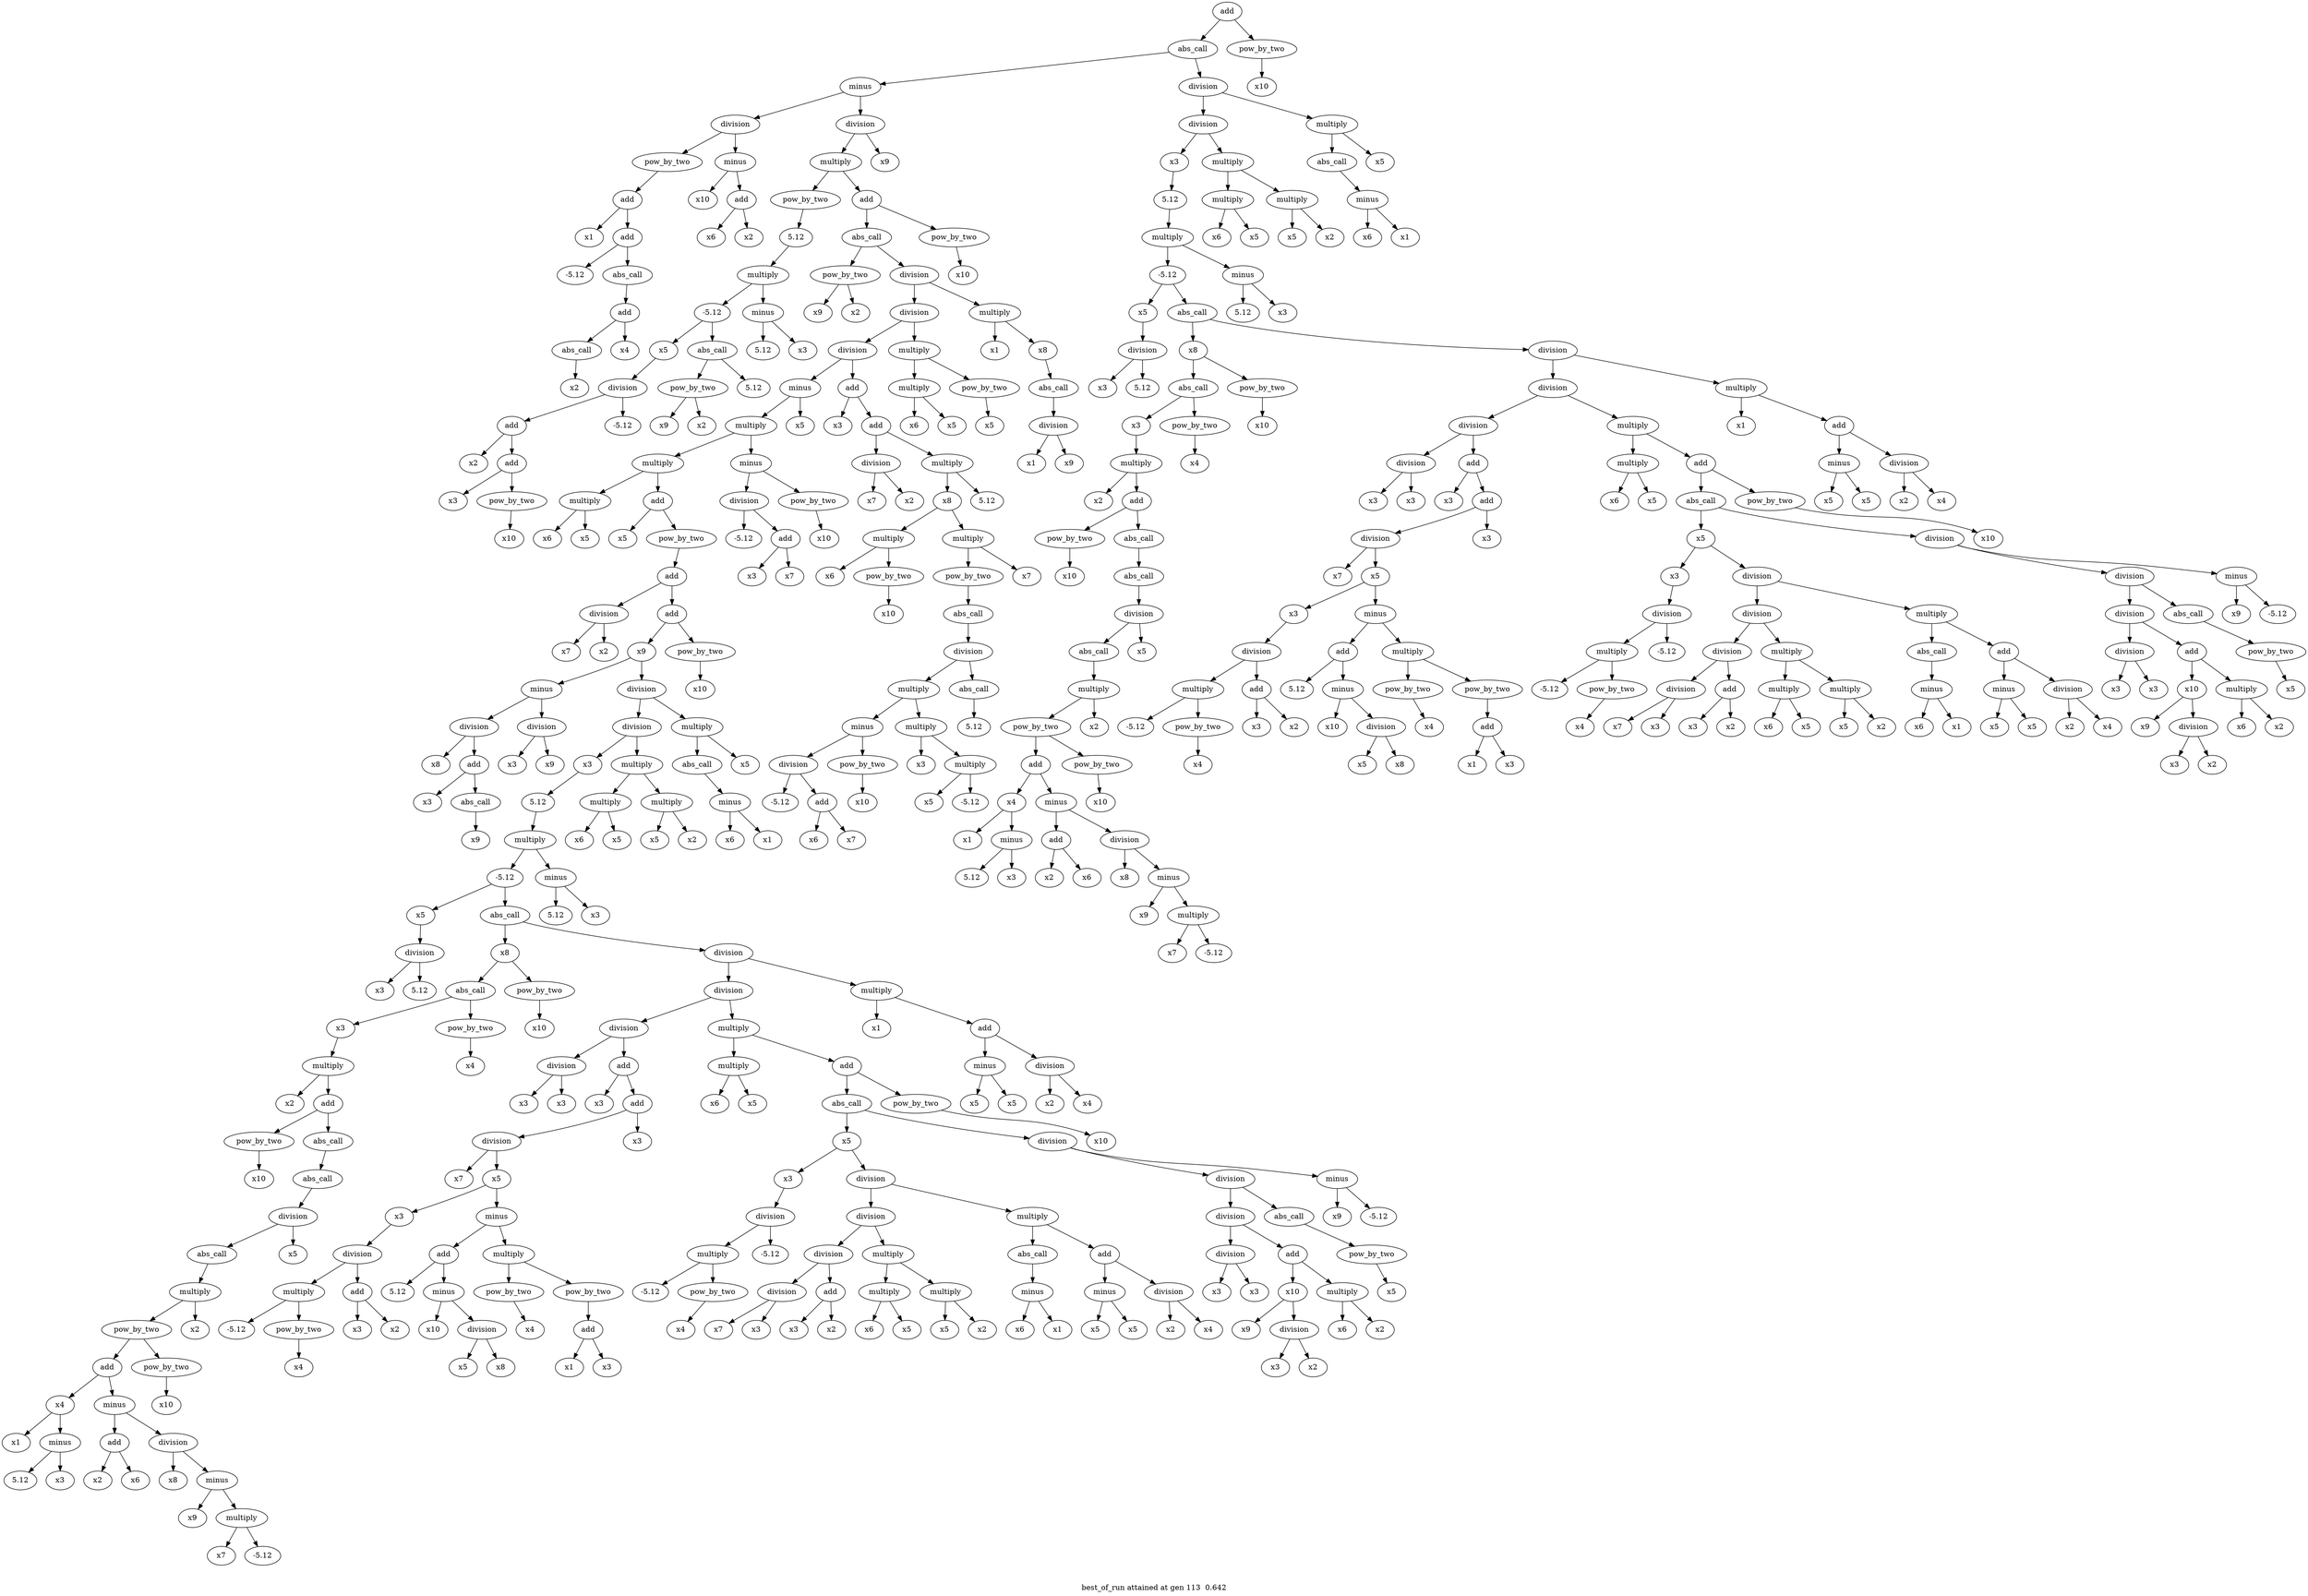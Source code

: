 digraph {
	graph [label="

best_of_run attained at gen 113  0.642"]
	0 [label=add]
	0 -> 1
	1 [label=abs_call]
	1 -> 2
	2 [label=minus]
	2 -> 3
	3 [label=division]
	3 -> 4
	4 [label=pow_by_two]
	4 -> 5
	5 [label=add]
	5 -> 6
	6 [label=x1]
	5 -> 7
	7 [label=add]
	7 -> 8
	8 [label=-5.12]
	7 -> 9
	9 [label=abs_call]
	9 -> 10
	10 [label=add]
	10 -> 11
	11 [label=abs_call]
	11 -> 12
	12 [label=x2]
	10 -> 13
	13 [label=x4]
	3 -> 14
	14 [label=minus]
	14 -> 15
	15 [label=x10]
	14 -> 16
	16 [label=add]
	16 -> 17
	17 [label=x6]
	16 -> 18
	18 [label=x2]
	2 -> 19
	19 [label=division]
	19 -> 20
	20 [label=multiply]
	20 -> 21
	21 [label=pow_by_two]
	21 -> 22
	22 [label=5.12]
	22 -> 23
	23 [label=multiply]
	23 -> 24
	24 [label=-5.12]
	24 -> 25
	25 [label=x5]
	25 -> 26
	26 [label=division]
	26 -> 27
	27 [label=add]
	27 -> 28
	28 [label=x2]
	27 -> 29
	29 [label=add]
	29 -> 30
	30 [label=x3]
	29 -> 31
	31 [label=pow_by_two]
	31 -> 32
	32 [label=x10]
	26 -> 33
	33 [label=-5.12]
	24 -> 34
	34 [label=abs_call]
	34 -> 35
	35 [label=pow_by_two]
	35 -> 36
	36 [label=x9]
	35 -> 37
	37 [label=x2]
	34 -> 38
	38 [label=5.12]
	23 -> 39
	39 [label=minus]
	39 -> 40
	40 [label=5.12]
	39 -> 41
	41 [label=x3]
	20 -> 42
	42 [label=add]
	42 -> 43
	43 [label=abs_call]
	43 -> 44
	44 [label=pow_by_two]
	44 -> 45
	45 [label=x9]
	44 -> 46
	46 [label=x2]
	43 -> 47
	47 [label=division]
	47 -> 48
	48 [label=division]
	48 -> 49
	49 [label=division]
	49 -> 50
	50 [label=minus]
	50 -> 51
	51 [label=multiply]
	51 -> 52
	52 [label=multiply]
	52 -> 53
	53 [label=multiply]
	53 -> 54
	54 [label=x6]
	53 -> 55
	55 [label=x5]
	52 -> 56
	56 [label=add]
	56 -> 57
	57 [label=x5]
	56 -> 58
	58 [label=pow_by_two]
	58 -> 59
	59 [label=add]
	59 -> 60
	60 [label=division]
	60 -> 61
	61 [label=x7]
	60 -> 62
	62 [label=x2]
	59 -> 63
	63 [label=add]
	63 -> 64
	64 [label=x9]
	64 -> 65
	65 [label=minus]
	65 -> 66
	66 [label=division]
	66 -> 67
	67 [label=x8]
	66 -> 68
	68 [label=add]
	68 -> 69
	69 [label=x3]
	68 -> 70
	70 [label=abs_call]
	70 -> 71
	71 [label=x9]
	65 -> 72
	72 [label=division]
	72 -> 73
	73 [label=x3]
	72 -> 74
	74 [label=x9]
	64 -> 75
	75 [label=division]
	75 -> 76
	76 [label=division]
	76 -> 77
	77 [label=x3]
	77 -> 78
	78 [label=5.12]
	78 -> 79
	79 [label=multiply]
	79 -> 80
	80 [label=-5.12]
	80 -> 81
	81 [label=x5]
	81 -> 82
	82 [label=division]
	82 -> 83
	83 [label=x3]
	82 -> 84
	84 [label=5.12]
	80 -> 85
	85 [label=abs_call]
	85 -> 86
	86 [label=x8]
	86 -> 87
	87 [label=abs_call]
	87 -> 88
	88 [label=x3]
	88 -> 89
	89 [label=multiply]
	89 -> 90
	90 [label=x2]
	89 -> 91
	91 [label=add]
	91 -> 92
	92 [label=pow_by_two]
	92 -> 93
	93 [label=x10]
	91 -> 94
	94 [label=abs_call]
	94 -> 95
	95 [label=abs_call]
	95 -> 96
	96 [label=division]
	96 -> 97
	97 [label=abs_call]
	97 -> 98
	98 [label=multiply]
	98 -> 99
	99 [label=pow_by_two]
	99 -> 100
	100 [label=add]
	100 -> 101
	101 [label=x4]
	101 -> 102
	102 [label=x1]
	101 -> 103
	103 [label=minus]
	103 -> 104
	104 [label=5.12]
	103 -> 105
	105 [label=x3]
	100 -> 106
	106 [label=minus]
	106 -> 107
	107 [label=add]
	107 -> 108
	108 [label=x2]
	107 -> 109
	109 [label=x6]
	106 -> 110
	110 [label=division]
	110 -> 111
	111 [label=x8]
	110 -> 112
	112 [label=minus]
	112 -> 113
	113 [label=x9]
	112 -> 114
	114 [label=multiply]
	114 -> 115
	115 [label=x7]
	114 -> 116
	116 [label=-5.12]
	99 -> 117
	117 [label=pow_by_two]
	117 -> 118
	118 [label=x10]
	98 -> 119
	119 [label=x2]
	96 -> 120
	120 [label=x5]
	87 -> 121
	121 [label=pow_by_two]
	121 -> 122
	122 [label=x4]
	86 -> 123
	123 [label=pow_by_two]
	123 -> 124
	124 [label=x10]
	85 -> 125
	125 [label=division]
	125 -> 126
	126 [label=division]
	126 -> 127
	127 [label=division]
	127 -> 128
	128 [label=division]
	128 -> 129
	129 [label=x3]
	128 -> 130
	130 [label=x3]
	127 -> 131
	131 [label=add]
	131 -> 132
	132 [label=x3]
	131 -> 133
	133 [label=add]
	133 -> 134
	134 [label=division]
	134 -> 135
	135 [label=x7]
	134 -> 136
	136 [label=x5]
	136 -> 137
	137 [label=x3]
	137 -> 138
	138 [label=division]
	138 -> 139
	139 [label=multiply]
	139 -> 140
	140 [label=-5.12]
	139 -> 141
	141 [label=pow_by_two]
	141 -> 142
	142 [label=x4]
	138 -> 143
	143 [label=add]
	143 -> 144
	144 [label=x3]
	143 -> 145
	145 [label=x2]
	136 -> 146
	146 [label=minus]
	146 -> 147
	147 [label=add]
	147 -> 148
	148 [label=5.12]
	147 -> 149
	149 [label=minus]
	149 -> 150
	150 [label=x10]
	149 -> 151
	151 [label=division]
	151 -> 152
	152 [label=x5]
	151 -> 153
	153 [label=x8]
	146 -> 154
	154 [label=multiply]
	154 -> 155
	155 [label=pow_by_two]
	155 -> 156
	156 [label=x4]
	154 -> 157
	157 [label=pow_by_two]
	157 -> 158
	158 [label=add]
	158 -> 159
	159 [label=x1]
	158 -> 160
	160 [label=x3]
	133 -> 161
	161 [label=x3]
	126 -> 162
	162 [label=multiply]
	162 -> 163
	163 [label=multiply]
	163 -> 164
	164 [label=x6]
	163 -> 165
	165 [label=x5]
	162 -> 166
	166 [label=add]
	166 -> 167
	167 [label=abs_call]
	167 -> 168
	168 [label=x5]
	168 -> 169
	169 [label=x3]
	169 -> 170
	170 [label=division]
	170 -> 171
	171 [label=multiply]
	171 -> 172
	172 [label=-5.12]
	171 -> 173
	173 [label=pow_by_two]
	173 -> 174
	174 [label=x4]
	170 -> 175
	175 [label=-5.12]
	168 -> 176
	176 [label=division]
	176 -> 177
	177 [label=division]
	177 -> 178
	178 [label=division]
	178 -> 179
	179 [label=division]
	179 -> 180
	180 [label=x7]
	179 -> 181
	181 [label=x3]
	178 -> 182
	182 [label=add]
	182 -> 183
	183 [label=x3]
	182 -> 184
	184 [label=x2]
	177 -> 185
	185 [label=multiply]
	185 -> 186
	186 [label=multiply]
	186 -> 187
	187 [label=x6]
	186 -> 188
	188 [label=x5]
	185 -> 189
	189 [label=multiply]
	189 -> 190
	190 [label=x5]
	189 -> 191
	191 [label=x2]
	176 -> 192
	192 [label=multiply]
	192 -> 193
	193 [label=abs_call]
	193 -> 194
	194 [label=minus]
	194 -> 195
	195 [label=x6]
	194 -> 196
	196 [label=x1]
	192 -> 197
	197 [label=add]
	197 -> 198
	198 [label=minus]
	198 -> 199
	199 [label=x5]
	198 -> 200
	200 [label=x5]
	197 -> 201
	201 [label=division]
	201 -> 202
	202 [label=x2]
	201 -> 203
	203 [label=x4]
	167 -> 204
	204 [label=division]
	204 -> 205
	205 [label=division]
	205 -> 206
	206 [label=division]
	206 -> 207
	207 [label=division]
	207 -> 208
	208 [label=x3]
	207 -> 209
	209 [label=x3]
	206 -> 210
	210 [label=add]
	210 -> 211
	211 [label=x10]
	211 -> 212
	212 [label=x9]
	211 -> 213
	213 [label=division]
	213 -> 214
	214 [label=x3]
	213 -> 215
	215 [label=x2]
	210 -> 216
	216 [label=multiply]
	216 -> 217
	217 [label=x6]
	216 -> 218
	218 [label=x2]
	205 -> 219
	219 [label=abs_call]
	219 -> 220
	220 [label=pow_by_two]
	220 -> 221
	221 [label=x5]
	204 -> 222
	222 [label=minus]
	222 -> 223
	223 [label=x9]
	222 -> 224
	224 [label=-5.12]
	166 -> 225
	225 [label=pow_by_two]
	225 -> 226
	226 [label=x10]
	125 -> 227
	227 [label=multiply]
	227 -> 228
	228 [label=x1]
	227 -> 229
	229 [label=add]
	229 -> 230
	230 [label=minus]
	230 -> 231
	231 [label=x5]
	230 -> 232
	232 [label=x5]
	229 -> 233
	233 [label=division]
	233 -> 234
	234 [label=x2]
	233 -> 235
	235 [label=x4]
	79 -> 236
	236 [label=minus]
	236 -> 237
	237 [label=5.12]
	236 -> 238
	238 [label=x3]
	76 -> 239
	239 [label=multiply]
	239 -> 240
	240 [label=multiply]
	240 -> 241
	241 [label=x6]
	240 -> 242
	242 [label=x5]
	239 -> 243
	243 [label=multiply]
	243 -> 244
	244 [label=x5]
	243 -> 245
	245 [label=x2]
	75 -> 246
	246 [label=multiply]
	246 -> 247
	247 [label=abs_call]
	247 -> 248
	248 [label=minus]
	248 -> 249
	249 [label=x6]
	248 -> 250
	250 [label=x1]
	246 -> 251
	251 [label=x5]
	63 -> 252
	252 [label=pow_by_two]
	252 -> 253
	253 [label=x10]
	51 -> 254
	254 [label=minus]
	254 -> 255
	255 [label=division]
	255 -> 256
	256 [label=-5.12]
	255 -> 257
	257 [label=add]
	257 -> 258
	258 [label=x3]
	257 -> 259
	259 [label=x7]
	254 -> 260
	260 [label=pow_by_two]
	260 -> 261
	261 [label=x10]
	50 -> 262
	262 [label=x5]
	49 -> 263
	263 [label=add]
	263 -> 264
	264 [label=x3]
	263 -> 265
	265 [label=add]
	265 -> 266
	266 [label=division]
	266 -> 267
	267 [label=x7]
	266 -> 268
	268 [label=x2]
	265 -> 269
	269 [label=multiply]
	269 -> 270
	270 [label=x8]
	270 -> 271
	271 [label=multiply]
	271 -> 272
	272 [label=x6]
	271 -> 273
	273 [label=pow_by_two]
	273 -> 274
	274 [label=x10]
	270 -> 275
	275 [label=multiply]
	275 -> 276
	276 [label=pow_by_two]
	276 -> 277
	277 [label=abs_call]
	277 -> 278
	278 [label=division]
	278 -> 279
	279 [label=multiply]
	279 -> 280
	280 [label=minus]
	280 -> 281
	281 [label=division]
	281 -> 282
	282 [label=-5.12]
	281 -> 283
	283 [label=add]
	283 -> 284
	284 [label=x6]
	283 -> 285
	285 [label=x7]
	280 -> 286
	286 [label=pow_by_two]
	286 -> 287
	287 [label=x10]
	279 -> 288
	288 [label=multiply]
	288 -> 289
	289 [label=x3]
	288 -> 290
	290 [label=multiply]
	290 -> 291
	291 [label=x5]
	290 -> 292
	292 [label=-5.12]
	278 -> 293
	293 [label=abs_call]
	293 -> 294
	294 [label=5.12]
	275 -> 295
	295 [label=x7]
	269 -> 296
	296 [label=5.12]
	48 -> 297
	297 [label=multiply]
	297 -> 298
	298 [label=multiply]
	298 -> 299
	299 [label=x6]
	298 -> 300
	300 [label=x5]
	297 -> 301
	301 [label=pow_by_two]
	301 -> 302
	302 [label=x5]
	47 -> 303
	303 [label=multiply]
	303 -> 304
	304 [label=x1]
	303 -> 305
	305 [label=x8]
	305 -> 306
	306 [label=abs_call]
	306 -> 307
	307 [label=division]
	307 -> 308
	308 [label=x1]
	307 -> 309
	309 [label=x9]
	42 -> 310
	310 [label=pow_by_two]
	310 -> 311
	311 [label=x10]
	19 -> 312
	312 [label=x9]
	1 -> 313
	313 [label=division]
	313 -> 314
	314 [label=division]
	314 -> 315
	315 [label=x3]
	315 -> 316
	316 [label=5.12]
	316 -> 317
	317 [label=multiply]
	317 -> 318
	318 [label=-5.12]
	318 -> 319
	319 [label=x5]
	319 -> 320
	320 [label=division]
	320 -> 321
	321 [label=x3]
	320 -> 322
	322 [label=5.12]
	318 -> 323
	323 [label=abs_call]
	323 -> 324
	324 [label=x8]
	324 -> 325
	325 [label=abs_call]
	325 -> 326
	326 [label=x3]
	326 -> 327
	327 [label=multiply]
	327 -> 328
	328 [label=x2]
	327 -> 329
	329 [label=add]
	329 -> 330
	330 [label=pow_by_two]
	330 -> 331
	331 [label=x10]
	329 -> 332
	332 [label=abs_call]
	332 -> 333
	333 [label=abs_call]
	333 -> 334
	334 [label=division]
	334 -> 335
	335 [label=abs_call]
	335 -> 336
	336 [label=multiply]
	336 -> 337
	337 [label=pow_by_two]
	337 -> 338
	338 [label=add]
	338 -> 339
	339 [label=x4]
	339 -> 340
	340 [label=x1]
	339 -> 341
	341 [label=minus]
	341 -> 342
	342 [label=5.12]
	341 -> 343
	343 [label=x3]
	338 -> 344
	344 [label=minus]
	344 -> 345
	345 [label=add]
	345 -> 346
	346 [label=x2]
	345 -> 347
	347 [label=x6]
	344 -> 348
	348 [label=division]
	348 -> 349
	349 [label=x8]
	348 -> 350
	350 [label=minus]
	350 -> 351
	351 [label=x9]
	350 -> 352
	352 [label=multiply]
	352 -> 353
	353 [label=x7]
	352 -> 354
	354 [label=-5.12]
	337 -> 355
	355 [label=pow_by_two]
	355 -> 356
	356 [label=x10]
	336 -> 357
	357 [label=x2]
	334 -> 358
	358 [label=x5]
	325 -> 359
	359 [label=pow_by_two]
	359 -> 360
	360 [label=x4]
	324 -> 361
	361 [label=pow_by_two]
	361 -> 362
	362 [label=x10]
	323 -> 363
	363 [label=division]
	363 -> 364
	364 [label=division]
	364 -> 365
	365 [label=division]
	365 -> 366
	366 [label=division]
	366 -> 367
	367 [label=x3]
	366 -> 368
	368 [label=x3]
	365 -> 369
	369 [label=add]
	369 -> 370
	370 [label=x3]
	369 -> 371
	371 [label=add]
	371 -> 372
	372 [label=division]
	372 -> 373
	373 [label=x7]
	372 -> 374
	374 [label=x5]
	374 -> 375
	375 [label=x3]
	375 -> 376
	376 [label=division]
	376 -> 377
	377 [label=multiply]
	377 -> 378
	378 [label=-5.12]
	377 -> 379
	379 [label=pow_by_two]
	379 -> 380
	380 [label=x4]
	376 -> 381
	381 [label=add]
	381 -> 382
	382 [label=x3]
	381 -> 383
	383 [label=x2]
	374 -> 384
	384 [label=minus]
	384 -> 385
	385 [label=add]
	385 -> 386
	386 [label=5.12]
	385 -> 387
	387 [label=minus]
	387 -> 388
	388 [label=x10]
	387 -> 389
	389 [label=division]
	389 -> 390
	390 [label=x5]
	389 -> 391
	391 [label=x8]
	384 -> 392
	392 [label=multiply]
	392 -> 393
	393 [label=pow_by_two]
	393 -> 394
	394 [label=x4]
	392 -> 395
	395 [label=pow_by_two]
	395 -> 396
	396 [label=add]
	396 -> 397
	397 [label=x1]
	396 -> 398
	398 [label=x3]
	371 -> 399
	399 [label=x3]
	364 -> 400
	400 [label=multiply]
	400 -> 401
	401 [label=multiply]
	401 -> 402
	402 [label=x6]
	401 -> 403
	403 [label=x5]
	400 -> 404
	404 [label=add]
	404 -> 405
	405 [label=abs_call]
	405 -> 406
	406 [label=x5]
	406 -> 407
	407 [label=x3]
	407 -> 408
	408 [label=division]
	408 -> 409
	409 [label=multiply]
	409 -> 410
	410 [label=-5.12]
	409 -> 411
	411 [label=pow_by_two]
	411 -> 412
	412 [label=x4]
	408 -> 413
	413 [label=-5.12]
	406 -> 414
	414 [label=division]
	414 -> 415
	415 [label=division]
	415 -> 416
	416 [label=division]
	416 -> 417
	417 [label=division]
	417 -> 418
	418 [label=x7]
	417 -> 419
	419 [label=x3]
	416 -> 420
	420 [label=add]
	420 -> 421
	421 [label=x3]
	420 -> 422
	422 [label=x2]
	415 -> 423
	423 [label=multiply]
	423 -> 424
	424 [label=multiply]
	424 -> 425
	425 [label=x6]
	424 -> 426
	426 [label=x5]
	423 -> 427
	427 [label=multiply]
	427 -> 428
	428 [label=x5]
	427 -> 429
	429 [label=x2]
	414 -> 430
	430 [label=multiply]
	430 -> 431
	431 [label=abs_call]
	431 -> 432
	432 [label=minus]
	432 -> 433
	433 [label=x6]
	432 -> 434
	434 [label=x1]
	430 -> 435
	435 [label=add]
	435 -> 436
	436 [label=minus]
	436 -> 437
	437 [label=x5]
	436 -> 438
	438 [label=x5]
	435 -> 439
	439 [label=division]
	439 -> 440
	440 [label=x2]
	439 -> 441
	441 [label=x4]
	405 -> 442
	442 [label=division]
	442 -> 443
	443 [label=division]
	443 -> 444
	444 [label=division]
	444 -> 445
	445 [label=division]
	445 -> 446
	446 [label=x3]
	445 -> 447
	447 [label=x3]
	444 -> 448
	448 [label=add]
	448 -> 449
	449 [label=x10]
	449 -> 450
	450 [label=x9]
	449 -> 451
	451 [label=division]
	451 -> 452
	452 [label=x3]
	451 -> 453
	453 [label=x2]
	448 -> 454
	454 [label=multiply]
	454 -> 455
	455 [label=x6]
	454 -> 456
	456 [label=x2]
	443 -> 457
	457 [label=abs_call]
	457 -> 458
	458 [label=pow_by_two]
	458 -> 459
	459 [label=x5]
	442 -> 460
	460 [label=minus]
	460 -> 461
	461 [label=x9]
	460 -> 462
	462 [label=-5.12]
	404 -> 463
	463 [label=pow_by_two]
	463 -> 464
	464 [label=x10]
	363 -> 465
	465 [label=multiply]
	465 -> 466
	466 [label=x1]
	465 -> 467
	467 [label=add]
	467 -> 468
	468 [label=minus]
	468 -> 469
	469 [label=x5]
	468 -> 470
	470 [label=x5]
	467 -> 471
	471 [label=division]
	471 -> 472
	472 [label=x2]
	471 -> 473
	473 [label=x4]
	317 -> 474
	474 [label=minus]
	474 -> 475
	475 [label=5.12]
	474 -> 476
	476 [label=x3]
	314 -> 477
	477 [label=multiply]
	477 -> 478
	478 [label=multiply]
	478 -> 479
	479 [label=x6]
	478 -> 480
	480 [label=x5]
	477 -> 481
	481 [label=multiply]
	481 -> 482
	482 [label=x5]
	481 -> 483
	483 [label=x2]
	313 -> 484
	484 [label=multiply]
	484 -> 485
	485 [label=abs_call]
	485 -> 486
	486 [label=minus]
	486 -> 487
	487 [label=x6]
	486 -> 488
	488 [label=x1]
	484 -> 489
	489 [label=x5]
	0 -> 490
	490 [label=pow_by_two]
	490 -> 491
	491 [label=x10]
}
